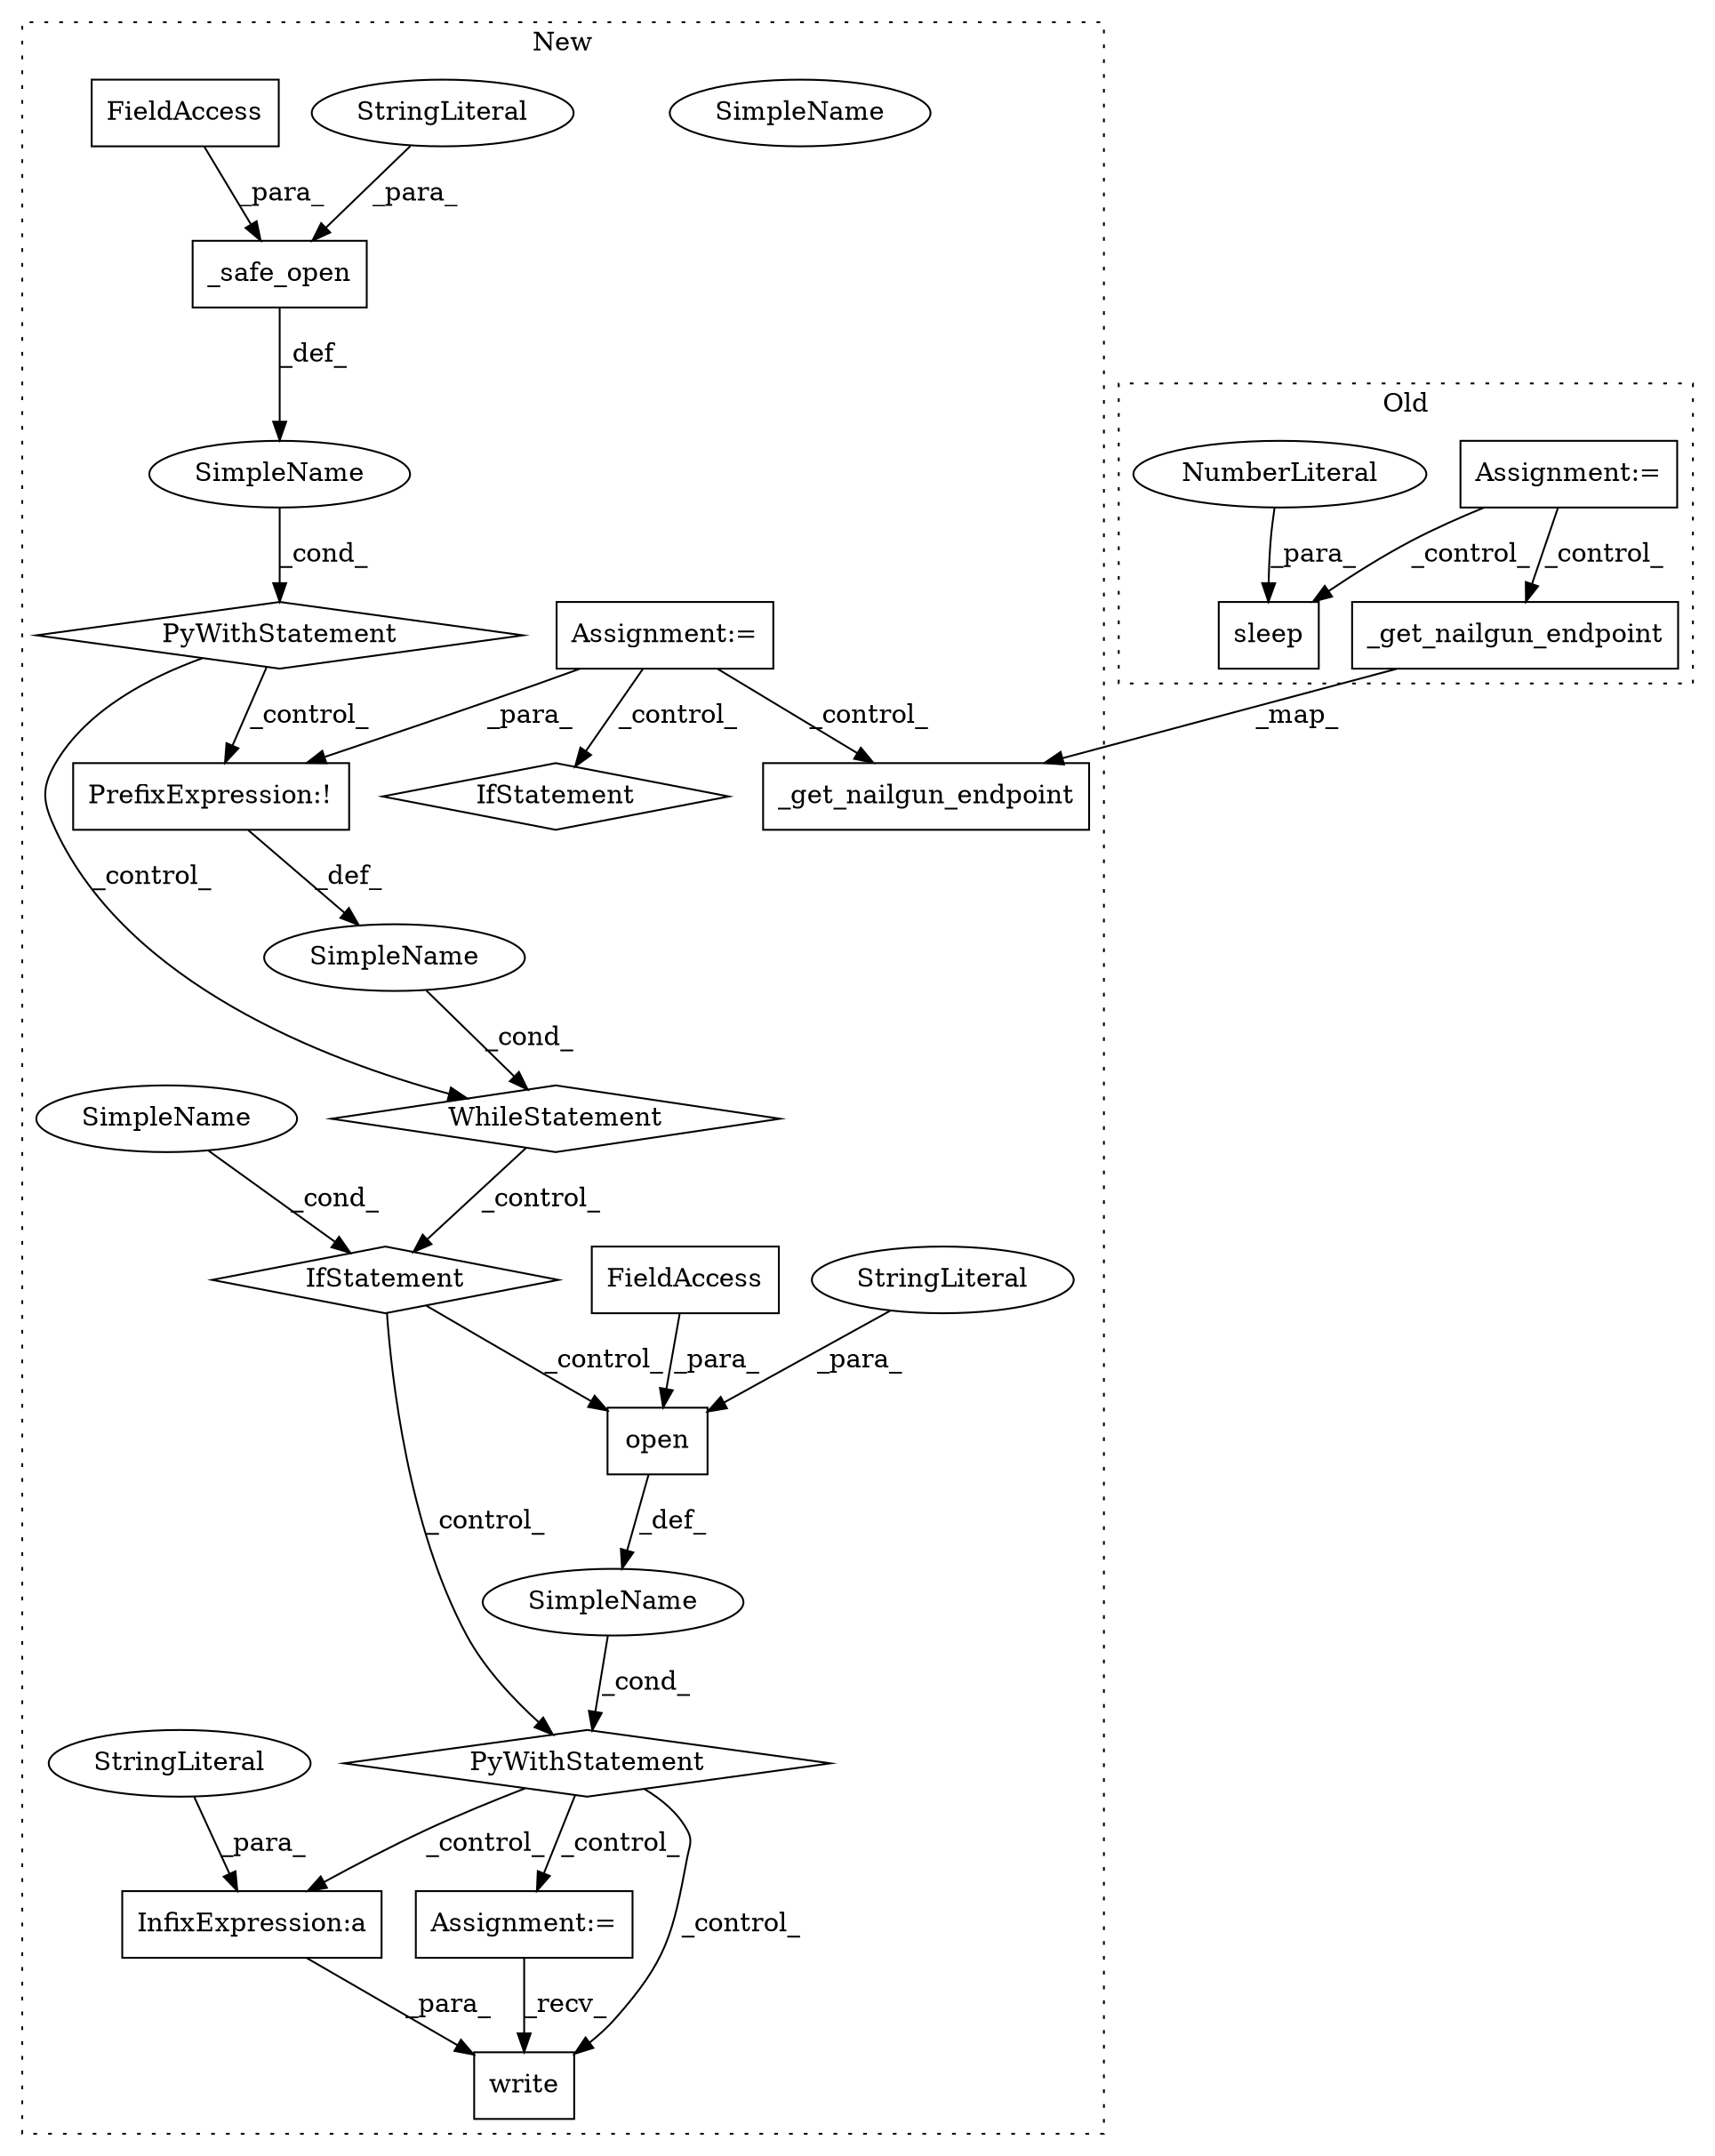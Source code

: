 digraph G {
subgraph cluster0 {
1 [label="_get_nailgun_endpoint" a="32" s="8015" l="23" shape="box"];
4 [label="Assignment:=" a="7" s="7740" l="1" shape="box"];
5 [label="sleep" a="32" s="7983,7992" l="6,1" shape="box"];
15 [label="NumberLiteral" a="34" s="7989" l="3" shape="ellipse"];
label = "Old";
style="dotted";
}
subgraph cluster1 {
2 [label="_get_nailgun_endpoint" a="32" s="9764" l="23" shape="box"];
3 [label="Assignment:=" a="7" s="8884" l="1" shape="box"];
6 [label="IfStatement" a="25" s="9057,9068" l="4,2" shape="diamond"];
7 [label="SimpleName" a="42" s="" l="" shape="ellipse"];
8 [label="PyWithStatement" a="104" s="9132,9165" l="10,2" shape="diamond"];
9 [label="IfStatement" a="25" s="9834,9875" l="4,2" shape="diamond"];
10 [label="SimpleName" a="42" s="" l="" shape="ellipse"];
11 [label="Assignment:=" a="7" s="9186" l="7" shape="box"];
12 [label="write" a="32" s="9215,9235" l="6,1" shape="box"];
13 [label="PrefixExpression:!" a="38" s="9002" l="1" shape="box"];
14 [label="InfixExpression:a" a="27" s="9228" l="3" shape="box"];
16 [label="PyWithStatement" a="104" s="8929,8967" l="10,2" shape="diamond"];
17 [label="_safe_open" a="32" s="8939,8966" l="11,1" shape="box"];
18 [label="SimpleName" a="42" s="" l="" shape="ellipse"];
19 [label="SimpleName" a="42" s="9061" l="7" shape="ellipse"];
20 [label="StringLiteral" a="45" s="8963" l="3" shape="ellipse"];
21 [label="StringLiteral" a="45" s="9221" l="7" shape="ellipse"];
22 [label="FieldAccess" a="22" s="8950" l="12" shape="box"];
23 [label="WhileStatement" a="61" s="8995,9010" l="7,2" shape="diamond"];
24 [label="open" a="32" s="9142,9164" l="5,1" shape="box"];
25 [label="StringLiteral" a="45" s="9161" l="3" shape="ellipse"];
26 [label="FieldAccess" a="22" s="9147" l="13" shape="box"];
27 [label="SimpleName" a="42" s="9061" l="7" shape="ellipse"];
label = "New";
style="dotted";
}
1 -> 2 [label="_map_"];
3 -> 13 [label="_para_"];
3 -> 9 [label="_control_"];
3 -> 2 [label="_control_"];
4 -> 5 [label="_control_"];
4 -> 1 [label="_control_"];
6 -> 8 [label="_control_"];
6 -> 24 [label="_control_"];
7 -> 23 [label="_cond_"];
8 -> 12 [label="_control_"];
8 -> 11 [label="_control_"];
8 -> 14 [label="_control_"];
10 -> 8 [label="_cond_"];
11 -> 12 [label="_recv_"];
13 -> 7 [label="_def_"];
14 -> 12 [label="_para_"];
15 -> 5 [label="_para_"];
16 -> 23 [label="_control_"];
16 -> 13 [label="_control_"];
17 -> 18 [label="_def_"];
18 -> 16 [label="_cond_"];
20 -> 17 [label="_para_"];
21 -> 14 [label="_para_"];
22 -> 17 [label="_para_"];
23 -> 6 [label="_control_"];
24 -> 10 [label="_def_"];
25 -> 24 [label="_para_"];
26 -> 24 [label="_para_"];
27 -> 6 [label="_cond_"];
}